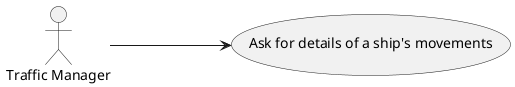 @startuml
'https://plantuml.com/use-case-diagram

left to right direction

:Traffic Manager: as TM
(Ask for details of a ship's movements) as (Use)

TM ---> (Use)

@enduml